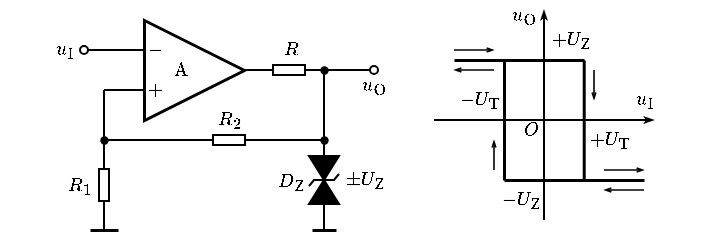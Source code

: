 <mxfile version="20.7.4" type="device"><diagram id="BXZum2WREPEbVefBd4kd" name="第 1 页"><mxGraphModel dx="319" dy="213" grid="1" gridSize="5" guides="1" tooltips="1" connect="1" arrows="1" fold="1" page="1" pageScale="1" pageWidth="827" pageHeight="1169" math="1" shadow="0"><root><mxCell id="0"/><mxCell id="1" parent="0"/><mxCell id="wk5vAMPGY5m9IKHRaPx8-1" value="\(\text{A}\) 　&amp;nbsp;" style="triangle;whiteSpace=wrap;html=1;strokeWidth=1.5;connectable=0;allowArrows=0;fontSize=8;" parent="1" vertex="1"><mxGeometry x="155" y="160" width="50" height="50" as="geometry"/></mxCell><mxCell id="wk5vAMPGY5m9IKHRaPx8-3" value="" style="endArrow=none;html=1;rounded=0;" parent="1" edge="1"><mxGeometry width="50" height="50" relative="1" as="geometry"><mxPoint x="135" y="195" as="sourcePoint"/><mxPoint x="155" y="195" as="targetPoint"/></mxGeometry></mxCell><mxCell id="wk5vAMPGY5m9IKHRaPx8-4" value="$$-$$" style="text;html=1;resizable=1;autosize=1;align=center;verticalAlign=middle;points=[];fillColor=none;strokeColor=none;rounded=0;movable=1;rotatable=1;deletable=1;editable=1;connectable=0;fontSize=8;" parent="1" vertex="1"><mxGeometry x="155" y="170" width="10" height="10" as="geometry"/></mxCell><mxCell id="wk5vAMPGY5m9IKHRaPx8-5" value="$$+$$" style="text;html=1;resizable=1;autosize=1;align=center;verticalAlign=middle;points=[];fillColor=none;strokeColor=none;rounded=0;movable=1;rotatable=1;deletable=1;editable=1;connectable=0;fontSize=8;" parent="1" vertex="1"><mxGeometry x="155" y="190" width="10" height="10" as="geometry"/></mxCell><mxCell id="wk5vAMPGY5m9IKHRaPx8-6" value="" style="endArrow=none;html=1;rounded=0;fontSize=8;entryX=1;entryY=0.5;entryDx=0;entryDy=0;entryPerimeter=0;" parent="1" target="q1QNxQZsb89WqCfUoyfc-3" edge="1"><mxGeometry width="50" height="50" relative="1" as="geometry"><mxPoint x="205" y="185" as="sourcePoint"/><mxPoint x="220" y="185" as="targetPoint"/></mxGeometry></mxCell><mxCell id="wk5vAMPGY5m9IKHRaPx8-20" value="" style="endArrow=none;html=1;rounded=0;strokeWidth=1;fontSize=8;startArrow=oval;startFill=0;endSize=4;startSize=4;" parent="1" edge="1"><mxGeometry width="50" height="50" relative="1" as="geometry"><mxPoint x="125" y="175" as="sourcePoint"/><mxPoint x="155" y="175" as="targetPoint"/></mxGeometry></mxCell><mxCell id="wk5vAMPGY5m9IKHRaPx8-21" value="" style="endArrow=none;html=1;rounded=0;strokeWidth=1;fontSize=8;startArrow=oval;startFill=0;endSize=4;startSize=4;entryX=0;entryY=0.5;entryDx=0;entryDy=0;entryPerimeter=0;" parent="1" target="q1QNxQZsb89WqCfUoyfc-3" edge="1"><mxGeometry width="50" height="50" relative="1" as="geometry"><mxPoint x="270" y="185" as="sourcePoint"/><mxPoint x="220" y="185" as="targetPoint"/></mxGeometry></mxCell><mxCell id="wk5vAMPGY5m9IKHRaPx8-22" value="$$u_\mathrm{I}$$" style="text;html=1;align=center;verticalAlign=middle;resizable=1;points=[];autosize=1;strokeColor=none;fillColor=none;fontSize=8;movable=1;rotatable=1;deletable=1;editable=1;connectable=0;allowArrows=0;" parent="1" vertex="1"><mxGeometry x="105" y="167.5" width="20" height="15" as="geometry"/></mxCell><mxCell id="wk5vAMPGY5m9IKHRaPx8-23" value="$$u_\mathrm{O}$$" style="text;html=1;align=center;verticalAlign=middle;resizable=1;points=[];autosize=1;strokeColor=none;fillColor=none;fontSize=8;movable=1;rotatable=1;deletable=1;editable=1;connectable=1;" parent="1" vertex="1"><mxGeometry x="260" y="185" width="20" height="15" as="geometry"/></mxCell><mxCell id="q1QNxQZsb89WqCfUoyfc-1" value="" style="pointerEvents=1;fillColor=strokeColor;verticalLabelPosition=bottom;shadow=0;dashed=0;align=center;html=1;verticalAlign=top;shape=mxgraph.electrical.diodes.transorb_2;strokeWidth=1;fontSize=8;direction=south;" parent="1" vertex="1"><mxGeometry x="237.5" y="225" width="15" height="30" as="geometry"/></mxCell><mxCell id="q1QNxQZsb89WqCfUoyfc-2" value="" style="endArrow=none;html=1;rounded=0;fontSize=8;strokeWidth=1.5;" parent="1" edge="1"><mxGeometry width="50" height="50" relative="1" as="geometry"><mxPoint x="239" y="265" as="sourcePoint"/><mxPoint x="251" y="265" as="targetPoint"/></mxGeometry></mxCell><mxCell id="q1QNxQZsb89WqCfUoyfc-3" value="" style="pointerEvents=1;verticalLabelPosition=bottom;shadow=0;dashed=0;align=center;html=1;verticalAlign=top;shape=mxgraph.electrical.resistors.resistor_1;fontSize=10;direction=west;allowArrows=0;" parent="1" vertex="1"><mxGeometry x="215" y="182.5" width="25" height="5" as="geometry"/></mxCell><mxCell id="q1QNxQZsb89WqCfUoyfc-4" value="" style="endArrow=none;html=1;rounded=0;strokeWidth=1;fontSize=8;startSize=2;endSize=2;exitX=0;exitY=0.5;exitDx=0;exitDy=0;exitPerimeter=0;" parent="1" source="q1QNxQZsb89WqCfUoyfc-1" edge="1"><mxGeometry width="50" height="50" relative="1" as="geometry"><mxPoint x="210" y="245" as="sourcePoint"/><mxPoint x="245" y="185" as="targetPoint"/></mxGeometry></mxCell><mxCell id="q1QNxQZsb89WqCfUoyfc-5" value="" style="endArrow=none;html=1;rounded=0;strokeWidth=1;fontSize=8;startSize=2;endSize=2;entryX=1;entryY=0.5;entryDx=0;entryDy=0;entryPerimeter=0;" parent="1" target="q1QNxQZsb89WqCfUoyfc-1" edge="1"><mxGeometry width="50" height="50" relative="1" as="geometry"><mxPoint x="245" y="265" as="sourcePoint"/><mxPoint x="240" y="240" as="targetPoint"/></mxGeometry></mxCell><mxCell id="q1QNxQZsb89WqCfUoyfc-6" value="$$D_\mathrm{Z}$$" style="text;html=1;align=center;verticalAlign=middle;resizable=1;points=[];autosize=1;strokeColor=none;fillColor=none;fontSize=8;movable=1;rotatable=1;deletable=1;editable=1;connectable=1;" parent="1" vertex="1"><mxGeometry x="220" y="228" width="15" height="25" as="geometry"/></mxCell><mxCell id="q1QNxQZsb89WqCfUoyfc-7" value="$$\pm U_{\mathrm{Z}}$$" style="text;html=1;align=center;verticalAlign=middle;resizable=1;points=[];autosize=1;strokeColor=none;fillColor=none;fontSize=8;movable=1;rotatable=1;deletable=1;editable=1;connectable=1;" parent="1" vertex="1"><mxGeometry x="255" y="230" width="20" height="20" as="geometry"/></mxCell><mxCell id="q1QNxQZsb89WqCfUoyfc-8" value="$$R$$" style="text;html=1;align=center;verticalAlign=middle;resizable=1;points=[];autosize=1;strokeColor=none;fillColor=none;fontSize=8;movable=1;rotatable=1;deletable=1;editable=1;connectable=1;" parent="1" vertex="1"><mxGeometry x="220" y="170" width="15" height="10" as="geometry"/></mxCell><mxCell id="IlwL_jK5_GZHliMzk0Kd-4" value="$$R_1$$" style="text;html=1;align=center;verticalAlign=middle;resizable=1;points=[];autosize=1;strokeColor=none;fillColor=none;fontSize=8;movable=1;rotatable=1;deletable=1;editable=1;connectable=1;" parent="1" vertex="1"><mxGeometry x="115" y="235" width="15" height="15" as="geometry"/></mxCell><mxCell id="IlwL_jK5_GZHliMzk0Kd-6" value="" style="endArrow=none;html=1;rounded=0;strokeWidth=1;fontSize=8;startSize=2;endSize=2;exitX=0;exitY=0.5;exitDx=0;exitDy=0;exitPerimeter=0;" parent="1" source="81sI85hRpIEOfdLAa2PB-13" edge="1"><mxGeometry width="50" height="50" relative="1" as="geometry"><mxPoint x="125" y="150" as="sourcePoint"/><mxPoint x="245" y="220" as="targetPoint"/></mxGeometry></mxCell><mxCell id="81sI85hRpIEOfdLAa2PB-1" value="" style="endArrow=classicThin;html=1;rounded=0;startSize=2;endSize=2;endFill=0;" edge="1" parent="1"><mxGeometry width="50" height="50" relative="1" as="geometry"><mxPoint x="300" y="210" as="sourcePoint"/><mxPoint x="410" y="210" as="targetPoint"/></mxGeometry></mxCell><mxCell id="81sI85hRpIEOfdLAa2PB-2" value="" style="endArrow=classicThin;html=1;rounded=0;startSize=2;endSize=2;endFill=0;" edge="1" parent="1"><mxGeometry width="50" height="50" relative="1" as="geometry"><mxPoint x="355" y="260" as="sourcePoint"/><mxPoint x="355" y="155" as="targetPoint"/></mxGeometry></mxCell><mxCell id="81sI85hRpIEOfdLAa2PB-3" value="" style="endArrow=none;html=1;rounded=0;startSize=2;endSize=2;strokeWidth=1.5;" edge="1" parent="1"><mxGeometry width="50" height="50" relative="1" as="geometry"><mxPoint x="310" y="180" as="sourcePoint"/><mxPoint x="375" y="180" as="targetPoint"/></mxGeometry></mxCell><mxCell id="81sI85hRpIEOfdLAa2PB-4" value="" style="endArrow=none;html=1;rounded=0;startSize=2;endSize=2;strokeWidth=1.5;" edge="1" parent="1"><mxGeometry width="50" height="50" relative="1" as="geometry"><mxPoint x="335" y="240" as="sourcePoint"/><mxPoint x="405" y="240" as="targetPoint"/></mxGeometry></mxCell><mxCell id="81sI85hRpIEOfdLAa2PB-5" value="" style="endArrow=none;html=1;rounded=0;startSize=2;endSize=2;strokeWidth=1.5;" edge="1" parent="1"><mxGeometry width="50" height="50" relative="1" as="geometry"><mxPoint x="374.86" y="240" as="sourcePoint"/><mxPoint x="374.86" y="180" as="targetPoint"/></mxGeometry></mxCell><mxCell id="81sI85hRpIEOfdLAa2PB-6" value="$$u_\mathrm{O}$$" style="text;html=1;align=center;verticalAlign=middle;resizable=1;points=[];autosize=1;strokeColor=none;fillColor=none;fontSize=8;movable=1;rotatable=1;deletable=1;editable=1;connectable=0;allowArrows=0;" vertex="1" parent="1"><mxGeometry x="335" y="150" width="20" height="15" as="geometry"/></mxCell><mxCell id="81sI85hRpIEOfdLAa2PB-7" value="$$u_\mathrm{I}$$" style="text;html=1;align=center;verticalAlign=middle;resizable=1;points=[];autosize=1;strokeColor=none;fillColor=none;fontSize=8;movable=1;rotatable=1;deletable=1;editable=1;connectable=1;" vertex="1" parent="1"><mxGeometry x="395" y="190" width="20" height="20" as="geometry"/></mxCell><mxCell id="81sI85hRpIEOfdLAa2PB-8" value="$$O$$" style="text;html=1;align=center;verticalAlign=middle;resizable=1;points=[];autosize=1;strokeColor=none;fillColor=none;movable=1;rotatable=1;deletable=1;editable=1;connectable=1;fontSize=8;" vertex="1" parent="1"><mxGeometry x="340" y="210" width="15" height="10" as="geometry"/></mxCell><mxCell id="81sI85hRpIEOfdLAa2PB-9" value="$$+U_{\mathrm{Z}}$$" style="text;html=1;align=center;verticalAlign=middle;resizable=1;points=[];autosize=1;strokeColor=none;fillColor=none;fontSize=8;movable=1;rotatable=1;deletable=1;editable=1;connectable=0;allowArrows=0;" vertex="1" parent="1"><mxGeometry x="355" y="160" width="25" height="20" as="geometry"/></mxCell><mxCell id="81sI85hRpIEOfdLAa2PB-10" value="$$-U_{\mathrm{Z}}$$" style="text;html=1;align=center;verticalAlign=middle;resizable=1;points=[];autosize=1;strokeColor=none;fillColor=none;fontSize=8;movable=1;rotatable=1;deletable=1;editable=1;connectable=0;allowArrows=0;" vertex="1" parent="1"><mxGeometry x="330" y="240" width="25" height="20" as="geometry"/></mxCell><mxCell id="81sI85hRpIEOfdLAa2PB-11" value="$$+U_\mathrm{T}$$" style="text;html=1;align=center;verticalAlign=middle;resizable=1;points=[];autosize=1;strokeColor=none;fillColor=none;fontSize=8;movable=1;rotatable=1;deletable=1;editable=1;connectable=1;" vertex="1" parent="1"><mxGeometry x="375" y="210" width="25" height="20" as="geometry"/></mxCell><mxCell id="81sI85hRpIEOfdLAa2PB-13" value="" style="pointerEvents=1;verticalLabelPosition=bottom;shadow=0;dashed=0;align=center;html=1;verticalAlign=top;shape=mxgraph.electrical.resistors.resistor_1;fontSize=10;direction=west;allowArrows=0;" vertex="1" parent="1"><mxGeometry x="185" y="217.5" width="25" height="5" as="geometry"/></mxCell><mxCell id="81sI85hRpIEOfdLAa2PB-14" value="$$R_2$$" style="text;html=1;align=center;verticalAlign=middle;resizable=1;points=[];autosize=1;strokeColor=none;fillColor=none;fontSize=8;movable=1;rotatable=1;deletable=1;editable=1;connectable=1;" vertex="1" parent="1"><mxGeometry x="190" y="205" width="15" height="10" as="geometry"/></mxCell><mxCell id="81sI85hRpIEOfdLAa2PB-15" value="" style="endArrow=none;html=1;rounded=0;fontSize=10;startSize=4;endSize=4;entryX=1;entryY=0.5;entryDx=0;entryDy=0;entryPerimeter=0;" edge="1" parent="1" target="81sI85hRpIEOfdLAa2PB-16"><mxGeometry width="50" height="50" relative="1" as="geometry"><mxPoint x="135" y="195" as="sourcePoint"/><mxPoint x="332" y="165.5" as="targetPoint"/></mxGeometry></mxCell><mxCell id="81sI85hRpIEOfdLAa2PB-16" value="" style="pointerEvents=1;verticalLabelPosition=bottom;shadow=0;dashed=0;align=center;html=1;verticalAlign=top;shape=mxgraph.electrical.resistors.resistor_1;fontSize=10;direction=north;allowArrows=0;" vertex="1" parent="1"><mxGeometry x="132.5" y="230" width="5" height="25" as="geometry"/></mxCell><mxCell id="81sI85hRpIEOfdLAa2PB-17" value="" style="endArrow=none;html=1;rounded=0;fontSize=10;startSize=4;endSize=4;exitX=0;exitY=0.5;exitDx=0;exitDy=0;exitPerimeter=0;" edge="1" parent="1" source="81sI85hRpIEOfdLAa2PB-16"><mxGeometry width="50" height="50" relative="1" as="geometry"><mxPoint x="224.5" y="175.5" as="sourcePoint"/><mxPoint x="135" y="265" as="targetPoint"/></mxGeometry></mxCell><mxCell id="81sI85hRpIEOfdLAa2PB-18" value="" style="endArrow=none;html=1;rounded=0;fontSize=8;strokeWidth=1.5;" edge="1" parent="1"><mxGeometry width="50" height="50" relative="1" as="geometry"><mxPoint x="128" y="265" as="sourcePoint"/><mxPoint x="142" y="265" as="targetPoint"/></mxGeometry></mxCell><mxCell id="81sI85hRpIEOfdLAa2PB-19" value="" style="endArrow=none;html=1;rounded=0;strokeWidth=1;fontSize=10;startSize=2;endSize=2;" edge="1" parent="1"><mxGeometry width="50" height="50" relative="1" as="geometry"><mxPoint x="135" y="220" as="sourcePoint"/><mxPoint x="185" y="220" as="targetPoint"/></mxGeometry></mxCell><mxCell id="81sI85hRpIEOfdLAa2PB-20" value="" style="shape=waypoint;sketch=0;fillStyle=solid;size=6;pointerEvents=1;points=[];fillColor=none;resizable=1;rotatable=1;perimeter=centerPerimeter;snapToPoint=1;strokeWidth=0.1;fontSize=10;movable=1;deletable=1;editable=1;connectable=1;" vertex="1" parent="1"><mxGeometry x="240" y="180" width="10" height="10" as="geometry"/></mxCell><mxCell id="81sI85hRpIEOfdLAa2PB-21" value="" style="shape=waypoint;sketch=0;fillStyle=solid;size=6;pointerEvents=1;points=[];fillColor=none;resizable=1;rotatable=1;perimeter=centerPerimeter;snapToPoint=1;strokeWidth=0.1;fontSize=10;movable=1;deletable=1;editable=1;connectable=1;" vertex="1" parent="1"><mxGeometry x="240" y="215" width="10" height="10" as="geometry"/></mxCell><mxCell id="81sI85hRpIEOfdLAa2PB-22" value="" style="shape=waypoint;sketch=0;fillStyle=solid;size=6;pointerEvents=1;points=[];fillColor=none;resizable=1;rotatable=1;perimeter=centerPerimeter;snapToPoint=1;strokeWidth=0.1;fontSize=10;movable=1;deletable=1;editable=1;connectable=1;" vertex="1" parent="1"><mxGeometry x="130" y="215" width="10" height="10" as="geometry"/></mxCell><mxCell id="81sI85hRpIEOfdLAa2PB-23" value="" style="endArrow=none;html=1;rounded=0;startSize=2;endSize=2;strokeWidth=1.5;" edge="1" parent="1"><mxGeometry width="50" height="50" relative="1" as="geometry"><mxPoint x="335" y="240" as="sourcePoint"/><mxPoint x="335" y="180" as="targetPoint"/></mxGeometry></mxCell><mxCell id="81sI85hRpIEOfdLAa2PB-25" value="$$-U_\mathrm{T}$$" style="text;html=1;align=center;verticalAlign=middle;resizable=1;points=[];autosize=1;strokeColor=none;fillColor=none;fontSize=8;movable=1;rotatable=1;deletable=1;editable=1;connectable=1;" vertex="1" parent="1"><mxGeometry x="310" y="190" width="25" height="20" as="geometry"/></mxCell><mxCell id="81sI85hRpIEOfdLAa2PB-26" value="" style="endArrow=openThin;html=1;rounded=0;strokeWidth=0.8;fontSize=8;startSize=2;endSize=2;endFill=0;" edge="1" parent="1"><mxGeometry width="50" height="50" relative="1" as="geometry"><mxPoint x="310" y="175" as="sourcePoint"/><mxPoint x="330" y="175" as="targetPoint"/></mxGeometry></mxCell><mxCell id="81sI85hRpIEOfdLAa2PB-27" value="" style="endArrow=openThin;html=1;rounded=0;strokeWidth=0.8;fontSize=8;startSize=2;endSize=2;endFill=0;" edge="1" parent="1"><mxGeometry width="50" height="50" relative="1" as="geometry"><mxPoint x="330" y="185" as="sourcePoint"/><mxPoint x="310" y="185" as="targetPoint"/></mxGeometry></mxCell><mxCell id="81sI85hRpIEOfdLAa2PB-28" value="" style="endArrow=openThin;html=1;rounded=0;strokeWidth=0.8;fontSize=8;startSize=2;endSize=2;endFill=0;" edge="1" parent="1"><mxGeometry width="50" height="50" relative="1" as="geometry"><mxPoint x="380" y="185" as="sourcePoint"/><mxPoint x="380" y="200" as="targetPoint"/></mxGeometry></mxCell><mxCell id="81sI85hRpIEOfdLAa2PB-29" value="" style="endArrow=openThin;html=1;rounded=0;strokeWidth=0.8;fontSize=8;startSize=2;endSize=2;endFill=0;" edge="1" parent="1"><mxGeometry width="50" height="50" relative="1" as="geometry"><mxPoint x="385" y="235" as="sourcePoint"/><mxPoint x="405" y="235" as="targetPoint"/></mxGeometry></mxCell><mxCell id="81sI85hRpIEOfdLAa2PB-30" value="" style="endArrow=openThin;html=1;rounded=0;strokeWidth=0.8;fontSize=8;startSize=2;endSize=2;endFill=0;" edge="1" parent="1"><mxGeometry width="50" height="50" relative="1" as="geometry"><mxPoint x="405" y="245" as="sourcePoint"/><mxPoint x="385" y="245" as="targetPoint"/></mxGeometry></mxCell><mxCell id="81sI85hRpIEOfdLAa2PB-31" value="" style="endArrow=openThin;html=1;rounded=0;strokeWidth=0.8;fontSize=8;startSize=2;endSize=2;endFill=0;" edge="1" parent="1"><mxGeometry x="0.5" width="50" height="50" relative="1" as="geometry"><mxPoint x="330" y="235" as="sourcePoint"/><mxPoint x="330" y="220" as="targetPoint"/><mxPoint as="offset"/></mxGeometry></mxCell></root></mxGraphModel></diagram></mxfile>